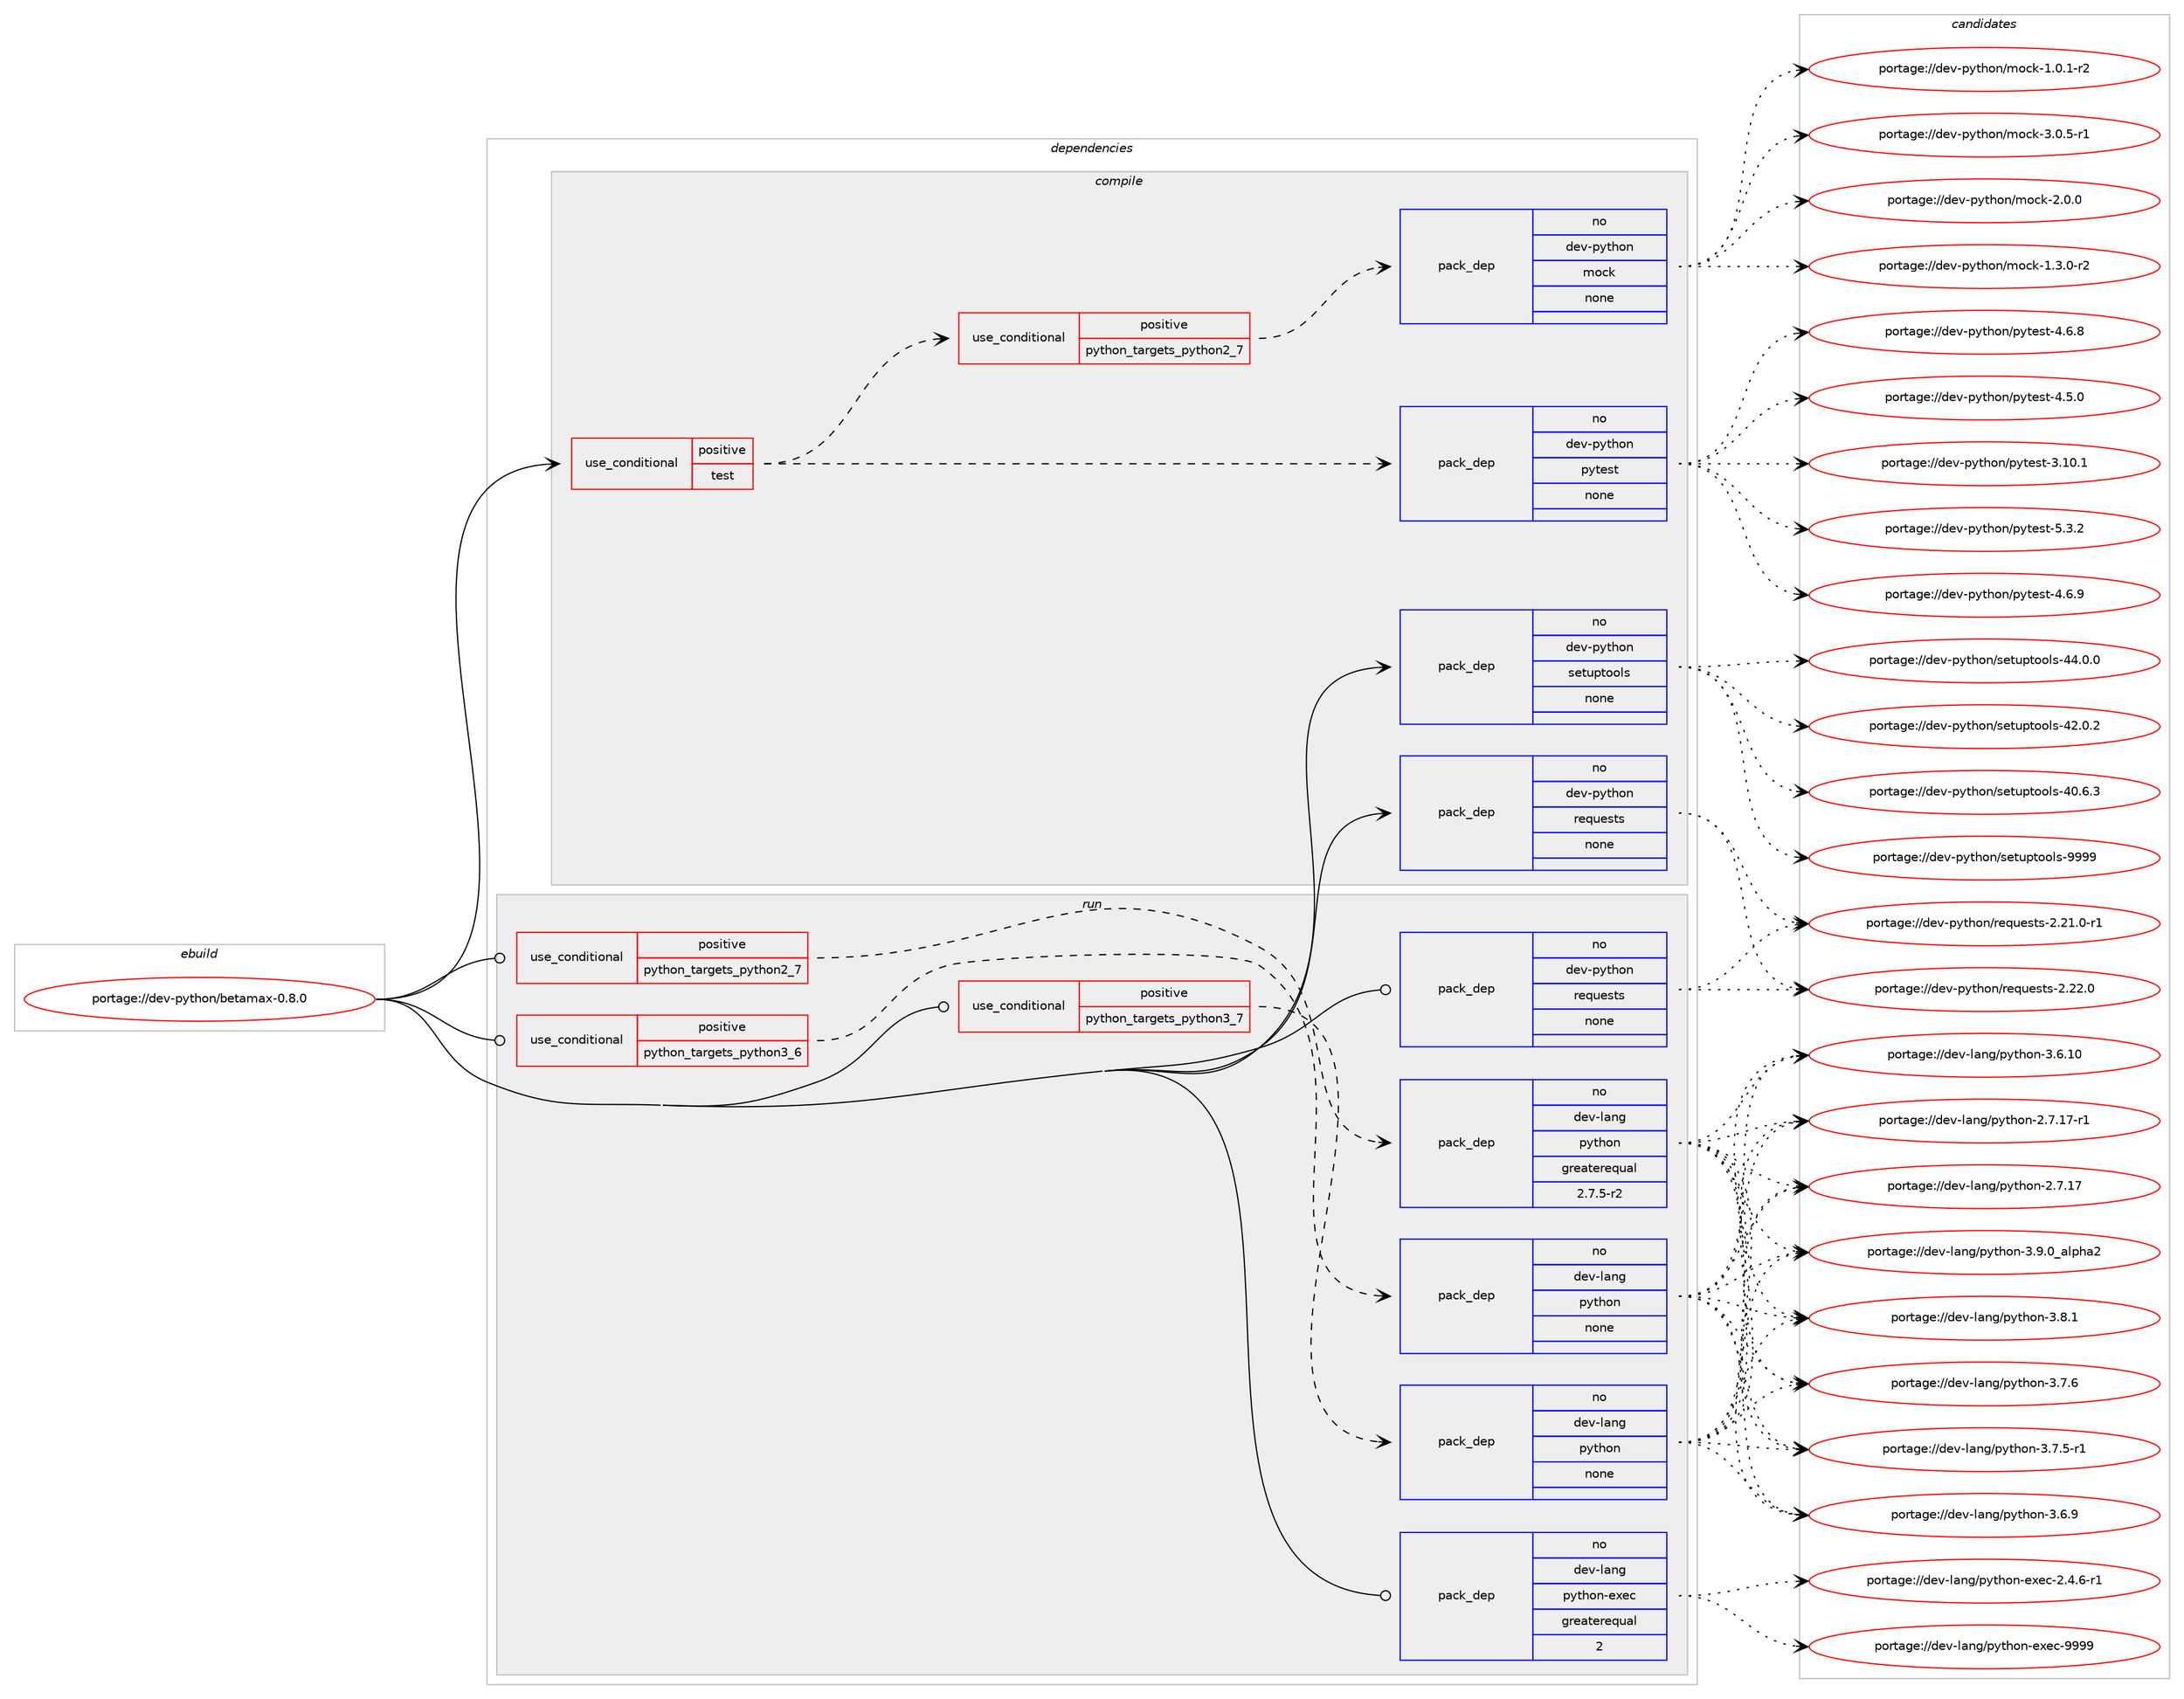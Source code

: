 digraph prolog {

# *************
# Graph options
# *************

newrank=true;
concentrate=true;
compound=true;
graph [rankdir=LR,fontname=Helvetica,fontsize=10,ranksep=1.5];#, ranksep=2.5, nodesep=0.2];
edge  [arrowhead=vee];
node  [fontname=Helvetica,fontsize=10];

# **********
# The ebuild
# **********

subgraph cluster_leftcol {
color=gray;
rank=same;
label=<<i>ebuild</i>>;
id [label="portage://dev-python/betamax-0.8.0", color=red, width=4, href="../dev-python/betamax-0.8.0.svg"];
}

# ****************
# The dependencies
# ****************

subgraph cluster_midcol {
color=gray;
label=<<i>dependencies</i>>;
subgraph cluster_compile {
fillcolor="#eeeeee";
style=filled;
label=<<i>compile</i>>;
subgraph cond118432 {
dependency469498 [label=<<TABLE BORDER="0" CELLBORDER="1" CELLSPACING="0" CELLPADDING="4"><TR><TD ROWSPAN="3" CELLPADDING="10">use_conditional</TD></TR><TR><TD>positive</TD></TR><TR><TD>test</TD></TR></TABLE>>, shape=none, color=red];
subgraph pack346054 {
dependency469499 [label=<<TABLE BORDER="0" CELLBORDER="1" CELLSPACING="0" CELLPADDING="4" WIDTH="220"><TR><TD ROWSPAN="6" CELLPADDING="30">pack_dep</TD></TR><TR><TD WIDTH="110">no</TD></TR><TR><TD>dev-python</TD></TR><TR><TD>pytest</TD></TR><TR><TD>none</TD></TR><TR><TD></TD></TR></TABLE>>, shape=none, color=blue];
}
dependency469498:e -> dependency469499:w [weight=20,style="dashed",arrowhead="vee"];
subgraph cond118433 {
dependency469500 [label=<<TABLE BORDER="0" CELLBORDER="1" CELLSPACING="0" CELLPADDING="4"><TR><TD ROWSPAN="3" CELLPADDING="10">use_conditional</TD></TR><TR><TD>positive</TD></TR><TR><TD>python_targets_python2_7</TD></TR></TABLE>>, shape=none, color=red];
subgraph pack346055 {
dependency469501 [label=<<TABLE BORDER="0" CELLBORDER="1" CELLSPACING="0" CELLPADDING="4" WIDTH="220"><TR><TD ROWSPAN="6" CELLPADDING="30">pack_dep</TD></TR><TR><TD WIDTH="110">no</TD></TR><TR><TD>dev-python</TD></TR><TR><TD>mock</TD></TR><TR><TD>none</TD></TR><TR><TD></TD></TR></TABLE>>, shape=none, color=blue];
}
dependency469500:e -> dependency469501:w [weight=20,style="dashed",arrowhead="vee"];
}
dependency469498:e -> dependency469500:w [weight=20,style="dashed",arrowhead="vee"];
}
id:e -> dependency469498:w [weight=20,style="solid",arrowhead="vee"];
subgraph pack346056 {
dependency469502 [label=<<TABLE BORDER="0" CELLBORDER="1" CELLSPACING="0" CELLPADDING="4" WIDTH="220"><TR><TD ROWSPAN="6" CELLPADDING="30">pack_dep</TD></TR><TR><TD WIDTH="110">no</TD></TR><TR><TD>dev-python</TD></TR><TR><TD>requests</TD></TR><TR><TD>none</TD></TR><TR><TD></TD></TR></TABLE>>, shape=none, color=blue];
}
id:e -> dependency469502:w [weight=20,style="solid",arrowhead="vee"];
subgraph pack346057 {
dependency469503 [label=<<TABLE BORDER="0" CELLBORDER="1" CELLSPACING="0" CELLPADDING="4" WIDTH="220"><TR><TD ROWSPAN="6" CELLPADDING="30">pack_dep</TD></TR><TR><TD WIDTH="110">no</TD></TR><TR><TD>dev-python</TD></TR><TR><TD>setuptools</TD></TR><TR><TD>none</TD></TR><TR><TD></TD></TR></TABLE>>, shape=none, color=blue];
}
id:e -> dependency469503:w [weight=20,style="solid",arrowhead="vee"];
}
subgraph cluster_compileandrun {
fillcolor="#eeeeee";
style=filled;
label=<<i>compile and run</i>>;
}
subgraph cluster_run {
fillcolor="#eeeeee";
style=filled;
label=<<i>run</i>>;
subgraph cond118434 {
dependency469504 [label=<<TABLE BORDER="0" CELLBORDER="1" CELLSPACING="0" CELLPADDING="4"><TR><TD ROWSPAN="3" CELLPADDING="10">use_conditional</TD></TR><TR><TD>positive</TD></TR><TR><TD>python_targets_python2_7</TD></TR></TABLE>>, shape=none, color=red];
subgraph pack346058 {
dependency469505 [label=<<TABLE BORDER="0" CELLBORDER="1" CELLSPACING="0" CELLPADDING="4" WIDTH="220"><TR><TD ROWSPAN="6" CELLPADDING="30">pack_dep</TD></TR><TR><TD WIDTH="110">no</TD></TR><TR><TD>dev-lang</TD></TR><TR><TD>python</TD></TR><TR><TD>greaterequal</TD></TR><TR><TD>2.7.5-r2</TD></TR></TABLE>>, shape=none, color=blue];
}
dependency469504:e -> dependency469505:w [weight=20,style="dashed",arrowhead="vee"];
}
id:e -> dependency469504:w [weight=20,style="solid",arrowhead="odot"];
subgraph cond118435 {
dependency469506 [label=<<TABLE BORDER="0" CELLBORDER="1" CELLSPACING="0" CELLPADDING="4"><TR><TD ROWSPAN="3" CELLPADDING="10">use_conditional</TD></TR><TR><TD>positive</TD></TR><TR><TD>python_targets_python3_6</TD></TR></TABLE>>, shape=none, color=red];
subgraph pack346059 {
dependency469507 [label=<<TABLE BORDER="0" CELLBORDER="1" CELLSPACING="0" CELLPADDING="4" WIDTH="220"><TR><TD ROWSPAN="6" CELLPADDING="30">pack_dep</TD></TR><TR><TD WIDTH="110">no</TD></TR><TR><TD>dev-lang</TD></TR><TR><TD>python</TD></TR><TR><TD>none</TD></TR><TR><TD></TD></TR></TABLE>>, shape=none, color=blue];
}
dependency469506:e -> dependency469507:w [weight=20,style="dashed",arrowhead="vee"];
}
id:e -> dependency469506:w [weight=20,style="solid",arrowhead="odot"];
subgraph cond118436 {
dependency469508 [label=<<TABLE BORDER="0" CELLBORDER="1" CELLSPACING="0" CELLPADDING="4"><TR><TD ROWSPAN="3" CELLPADDING="10">use_conditional</TD></TR><TR><TD>positive</TD></TR><TR><TD>python_targets_python3_7</TD></TR></TABLE>>, shape=none, color=red];
subgraph pack346060 {
dependency469509 [label=<<TABLE BORDER="0" CELLBORDER="1" CELLSPACING="0" CELLPADDING="4" WIDTH="220"><TR><TD ROWSPAN="6" CELLPADDING="30">pack_dep</TD></TR><TR><TD WIDTH="110">no</TD></TR><TR><TD>dev-lang</TD></TR><TR><TD>python</TD></TR><TR><TD>none</TD></TR><TR><TD></TD></TR></TABLE>>, shape=none, color=blue];
}
dependency469508:e -> dependency469509:w [weight=20,style="dashed",arrowhead="vee"];
}
id:e -> dependency469508:w [weight=20,style="solid",arrowhead="odot"];
subgraph pack346061 {
dependency469510 [label=<<TABLE BORDER="0" CELLBORDER="1" CELLSPACING="0" CELLPADDING="4" WIDTH="220"><TR><TD ROWSPAN="6" CELLPADDING="30">pack_dep</TD></TR><TR><TD WIDTH="110">no</TD></TR><TR><TD>dev-lang</TD></TR><TR><TD>python-exec</TD></TR><TR><TD>greaterequal</TD></TR><TR><TD>2</TD></TR></TABLE>>, shape=none, color=blue];
}
id:e -> dependency469510:w [weight=20,style="solid",arrowhead="odot"];
subgraph pack346062 {
dependency469511 [label=<<TABLE BORDER="0" CELLBORDER="1" CELLSPACING="0" CELLPADDING="4" WIDTH="220"><TR><TD ROWSPAN="6" CELLPADDING="30">pack_dep</TD></TR><TR><TD WIDTH="110">no</TD></TR><TR><TD>dev-python</TD></TR><TR><TD>requests</TD></TR><TR><TD>none</TD></TR><TR><TD></TD></TR></TABLE>>, shape=none, color=blue];
}
id:e -> dependency469511:w [weight=20,style="solid",arrowhead="odot"];
}
}

# **************
# The candidates
# **************

subgraph cluster_choices {
rank=same;
color=gray;
label=<<i>candidates</i>>;

subgraph choice346054 {
color=black;
nodesep=1;
choice1001011184511212111610411111047112121116101115116455346514650 [label="portage://dev-python/pytest-5.3.2", color=red, width=4,href="../dev-python/pytest-5.3.2.svg"];
choice1001011184511212111610411111047112121116101115116455246544657 [label="portage://dev-python/pytest-4.6.9", color=red, width=4,href="../dev-python/pytest-4.6.9.svg"];
choice1001011184511212111610411111047112121116101115116455246544656 [label="portage://dev-python/pytest-4.6.8", color=red, width=4,href="../dev-python/pytest-4.6.8.svg"];
choice1001011184511212111610411111047112121116101115116455246534648 [label="portage://dev-python/pytest-4.5.0", color=red, width=4,href="../dev-python/pytest-4.5.0.svg"];
choice100101118451121211161041111104711212111610111511645514649484649 [label="portage://dev-python/pytest-3.10.1", color=red, width=4,href="../dev-python/pytest-3.10.1.svg"];
dependency469499:e -> choice1001011184511212111610411111047112121116101115116455346514650:w [style=dotted,weight="100"];
dependency469499:e -> choice1001011184511212111610411111047112121116101115116455246544657:w [style=dotted,weight="100"];
dependency469499:e -> choice1001011184511212111610411111047112121116101115116455246544656:w [style=dotted,weight="100"];
dependency469499:e -> choice1001011184511212111610411111047112121116101115116455246534648:w [style=dotted,weight="100"];
dependency469499:e -> choice100101118451121211161041111104711212111610111511645514649484649:w [style=dotted,weight="100"];
}
subgraph choice346055 {
color=black;
nodesep=1;
choice1001011184511212111610411111047109111991074551464846534511449 [label="portage://dev-python/mock-3.0.5-r1", color=red, width=4,href="../dev-python/mock-3.0.5-r1.svg"];
choice100101118451121211161041111104710911199107455046484648 [label="portage://dev-python/mock-2.0.0", color=red, width=4,href="../dev-python/mock-2.0.0.svg"];
choice1001011184511212111610411111047109111991074549465146484511450 [label="portage://dev-python/mock-1.3.0-r2", color=red, width=4,href="../dev-python/mock-1.3.0-r2.svg"];
choice1001011184511212111610411111047109111991074549464846494511450 [label="portage://dev-python/mock-1.0.1-r2", color=red, width=4,href="../dev-python/mock-1.0.1-r2.svg"];
dependency469501:e -> choice1001011184511212111610411111047109111991074551464846534511449:w [style=dotted,weight="100"];
dependency469501:e -> choice100101118451121211161041111104710911199107455046484648:w [style=dotted,weight="100"];
dependency469501:e -> choice1001011184511212111610411111047109111991074549465146484511450:w [style=dotted,weight="100"];
dependency469501:e -> choice1001011184511212111610411111047109111991074549464846494511450:w [style=dotted,weight="100"];
}
subgraph choice346056 {
color=black;
nodesep=1;
choice100101118451121211161041111104711410111311710111511611545504650504648 [label="portage://dev-python/requests-2.22.0", color=red, width=4,href="../dev-python/requests-2.22.0.svg"];
choice1001011184511212111610411111047114101113117101115116115455046504946484511449 [label="portage://dev-python/requests-2.21.0-r1", color=red, width=4,href="../dev-python/requests-2.21.0-r1.svg"];
dependency469502:e -> choice100101118451121211161041111104711410111311710111511611545504650504648:w [style=dotted,weight="100"];
dependency469502:e -> choice1001011184511212111610411111047114101113117101115116115455046504946484511449:w [style=dotted,weight="100"];
}
subgraph choice346057 {
color=black;
nodesep=1;
choice10010111845112121116104111110471151011161171121161111111081154557575757 [label="portage://dev-python/setuptools-9999", color=red, width=4,href="../dev-python/setuptools-9999.svg"];
choice100101118451121211161041111104711510111611711211611111110811545525246484648 [label="portage://dev-python/setuptools-44.0.0", color=red, width=4,href="../dev-python/setuptools-44.0.0.svg"];
choice100101118451121211161041111104711510111611711211611111110811545525046484650 [label="portage://dev-python/setuptools-42.0.2", color=red, width=4,href="../dev-python/setuptools-42.0.2.svg"];
choice100101118451121211161041111104711510111611711211611111110811545524846544651 [label="portage://dev-python/setuptools-40.6.3", color=red, width=4,href="../dev-python/setuptools-40.6.3.svg"];
dependency469503:e -> choice10010111845112121116104111110471151011161171121161111111081154557575757:w [style=dotted,weight="100"];
dependency469503:e -> choice100101118451121211161041111104711510111611711211611111110811545525246484648:w [style=dotted,weight="100"];
dependency469503:e -> choice100101118451121211161041111104711510111611711211611111110811545525046484650:w [style=dotted,weight="100"];
dependency469503:e -> choice100101118451121211161041111104711510111611711211611111110811545524846544651:w [style=dotted,weight="100"];
}
subgraph choice346058 {
color=black;
nodesep=1;
choice10010111845108971101034711212111610411111045514657464895971081121049750 [label="portage://dev-lang/python-3.9.0_alpha2", color=red, width=4,href="../dev-lang/python-3.9.0_alpha2.svg"];
choice100101118451089711010347112121116104111110455146564649 [label="portage://dev-lang/python-3.8.1", color=red, width=4,href="../dev-lang/python-3.8.1.svg"];
choice100101118451089711010347112121116104111110455146554654 [label="portage://dev-lang/python-3.7.6", color=red, width=4,href="../dev-lang/python-3.7.6.svg"];
choice1001011184510897110103471121211161041111104551465546534511449 [label="portage://dev-lang/python-3.7.5-r1", color=red, width=4,href="../dev-lang/python-3.7.5-r1.svg"];
choice100101118451089711010347112121116104111110455146544657 [label="portage://dev-lang/python-3.6.9", color=red, width=4,href="../dev-lang/python-3.6.9.svg"];
choice10010111845108971101034711212111610411111045514654464948 [label="portage://dev-lang/python-3.6.10", color=red, width=4,href="../dev-lang/python-3.6.10.svg"];
choice100101118451089711010347112121116104111110455046554649554511449 [label="portage://dev-lang/python-2.7.17-r1", color=red, width=4,href="../dev-lang/python-2.7.17-r1.svg"];
choice10010111845108971101034711212111610411111045504655464955 [label="portage://dev-lang/python-2.7.17", color=red, width=4,href="../dev-lang/python-2.7.17.svg"];
dependency469505:e -> choice10010111845108971101034711212111610411111045514657464895971081121049750:w [style=dotted,weight="100"];
dependency469505:e -> choice100101118451089711010347112121116104111110455146564649:w [style=dotted,weight="100"];
dependency469505:e -> choice100101118451089711010347112121116104111110455146554654:w [style=dotted,weight="100"];
dependency469505:e -> choice1001011184510897110103471121211161041111104551465546534511449:w [style=dotted,weight="100"];
dependency469505:e -> choice100101118451089711010347112121116104111110455146544657:w [style=dotted,weight="100"];
dependency469505:e -> choice10010111845108971101034711212111610411111045514654464948:w [style=dotted,weight="100"];
dependency469505:e -> choice100101118451089711010347112121116104111110455046554649554511449:w [style=dotted,weight="100"];
dependency469505:e -> choice10010111845108971101034711212111610411111045504655464955:w [style=dotted,weight="100"];
}
subgraph choice346059 {
color=black;
nodesep=1;
choice10010111845108971101034711212111610411111045514657464895971081121049750 [label="portage://dev-lang/python-3.9.0_alpha2", color=red, width=4,href="../dev-lang/python-3.9.0_alpha2.svg"];
choice100101118451089711010347112121116104111110455146564649 [label="portage://dev-lang/python-3.8.1", color=red, width=4,href="../dev-lang/python-3.8.1.svg"];
choice100101118451089711010347112121116104111110455146554654 [label="portage://dev-lang/python-3.7.6", color=red, width=4,href="../dev-lang/python-3.7.6.svg"];
choice1001011184510897110103471121211161041111104551465546534511449 [label="portage://dev-lang/python-3.7.5-r1", color=red, width=4,href="../dev-lang/python-3.7.5-r1.svg"];
choice100101118451089711010347112121116104111110455146544657 [label="portage://dev-lang/python-3.6.9", color=red, width=4,href="../dev-lang/python-3.6.9.svg"];
choice10010111845108971101034711212111610411111045514654464948 [label="portage://dev-lang/python-3.6.10", color=red, width=4,href="../dev-lang/python-3.6.10.svg"];
choice100101118451089711010347112121116104111110455046554649554511449 [label="portage://dev-lang/python-2.7.17-r1", color=red, width=4,href="../dev-lang/python-2.7.17-r1.svg"];
choice10010111845108971101034711212111610411111045504655464955 [label="portage://dev-lang/python-2.7.17", color=red, width=4,href="../dev-lang/python-2.7.17.svg"];
dependency469507:e -> choice10010111845108971101034711212111610411111045514657464895971081121049750:w [style=dotted,weight="100"];
dependency469507:e -> choice100101118451089711010347112121116104111110455146564649:w [style=dotted,weight="100"];
dependency469507:e -> choice100101118451089711010347112121116104111110455146554654:w [style=dotted,weight="100"];
dependency469507:e -> choice1001011184510897110103471121211161041111104551465546534511449:w [style=dotted,weight="100"];
dependency469507:e -> choice100101118451089711010347112121116104111110455146544657:w [style=dotted,weight="100"];
dependency469507:e -> choice10010111845108971101034711212111610411111045514654464948:w [style=dotted,weight="100"];
dependency469507:e -> choice100101118451089711010347112121116104111110455046554649554511449:w [style=dotted,weight="100"];
dependency469507:e -> choice10010111845108971101034711212111610411111045504655464955:w [style=dotted,weight="100"];
}
subgraph choice346060 {
color=black;
nodesep=1;
choice10010111845108971101034711212111610411111045514657464895971081121049750 [label="portage://dev-lang/python-3.9.0_alpha2", color=red, width=4,href="../dev-lang/python-3.9.0_alpha2.svg"];
choice100101118451089711010347112121116104111110455146564649 [label="portage://dev-lang/python-3.8.1", color=red, width=4,href="../dev-lang/python-3.8.1.svg"];
choice100101118451089711010347112121116104111110455146554654 [label="portage://dev-lang/python-3.7.6", color=red, width=4,href="../dev-lang/python-3.7.6.svg"];
choice1001011184510897110103471121211161041111104551465546534511449 [label="portage://dev-lang/python-3.7.5-r1", color=red, width=4,href="../dev-lang/python-3.7.5-r1.svg"];
choice100101118451089711010347112121116104111110455146544657 [label="portage://dev-lang/python-3.6.9", color=red, width=4,href="../dev-lang/python-3.6.9.svg"];
choice10010111845108971101034711212111610411111045514654464948 [label="portage://dev-lang/python-3.6.10", color=red, width=4,href="../dev-lang/python-3.6.10.svg"];
choice100101118451089711010347112121116104111110455046554649554511449 [label="portage://dev-lang/python-2.7.17-r1", color=red, width=4,href="../dev-lang/python-2.7.17-r1.svg"];
choice10010111845108971101034711212111610411111045504655464955 [label="portage://dev-lang/python-2.7.17", color=red, width=4,href="../dev-lang/python-2.7.17.svg"];
dependency469509:e -> choice10010111845108971101034711212111610411111045514657464895971081121049750:w [style=dotted,weight="100"];
dependency469509:e -> choice100101118451089711010347112121116104111110455146564649:w [style=dotted,weight="100"];
dependency469509:e -> choice100101118451089711010347112121116104111110455146554654:w [style=dotted,weight="100"];
dependency469509:e -> choice1001011184510897110103471121211161041111104551465546534511449:w [style=dotted,weight="100"];
dependency469509:e -> choice100101118451089711010347112121116104111110455146544657:w [style=dotted,weight="100"];
dependency469509:e -> choice10010111845108971101034711212111610411111045514654464948:w [style=dotted,weight="100"];
dependency469509:e -> choice100101118451089711010347112121116104111110455046554649554511449:w [style=dotted,weight="100"];
dependency469509:e -> choice10010111845108971101034711212111610411111045504655464955:w [style=dotted,weight="100"];
}
subgraph choice346061 {
color=black;
nodesep=1;
choice10010111845108971101034711212111610411111045101120101994557575757 [label="portage://dev-lang/python-exec-9999", color=red, width=4,href="../dev-lang/python-exec-9999.svg"];
choice10010111845108971101034711212111610411111045101120101994550465246544511449 [label="portage://dev-lang/python-exec-2.4.6-r1", color=red, width=4,href="../dev-lang/python-exec-2.4.6-r1.svg"];
dependency469510:e -> choice10010111845108971101034711212111610411111045101120101994557575757:w [style=dotted,weight="100"];
dependency469510:e -> choice10010111845108971101034711212111610411111045101120101994550465246544511449:w [style=dotted,weight="100"];
}
subgraph choice346062 {
color=black;
nodesep=1;
choice100101118451121211161041111104711410111311710111511611545504650504648 [label="portage://dev-python/requests-2.22.0", color=red, width=4,href="../dev-python/requests-2.22.0.svg"];
choice1001011184511212111610411111047114101113117101115116115455046504946484511449 [label="portage://dev-python/requests-2.21.0-r1", color=red, width=4,href="../dev-python/requests-2.21.0-r1.svg"];
dependency469511:e -> choice100101118451121211161041111104711410111311710111511611545504650504648:w [style=dotted,weight="100"];
dependency469511:e -> choice1001011184511212111610411111047114101113117101115116115455046504946484511449:w [style=dotted,weight="100"];
}
}

}
